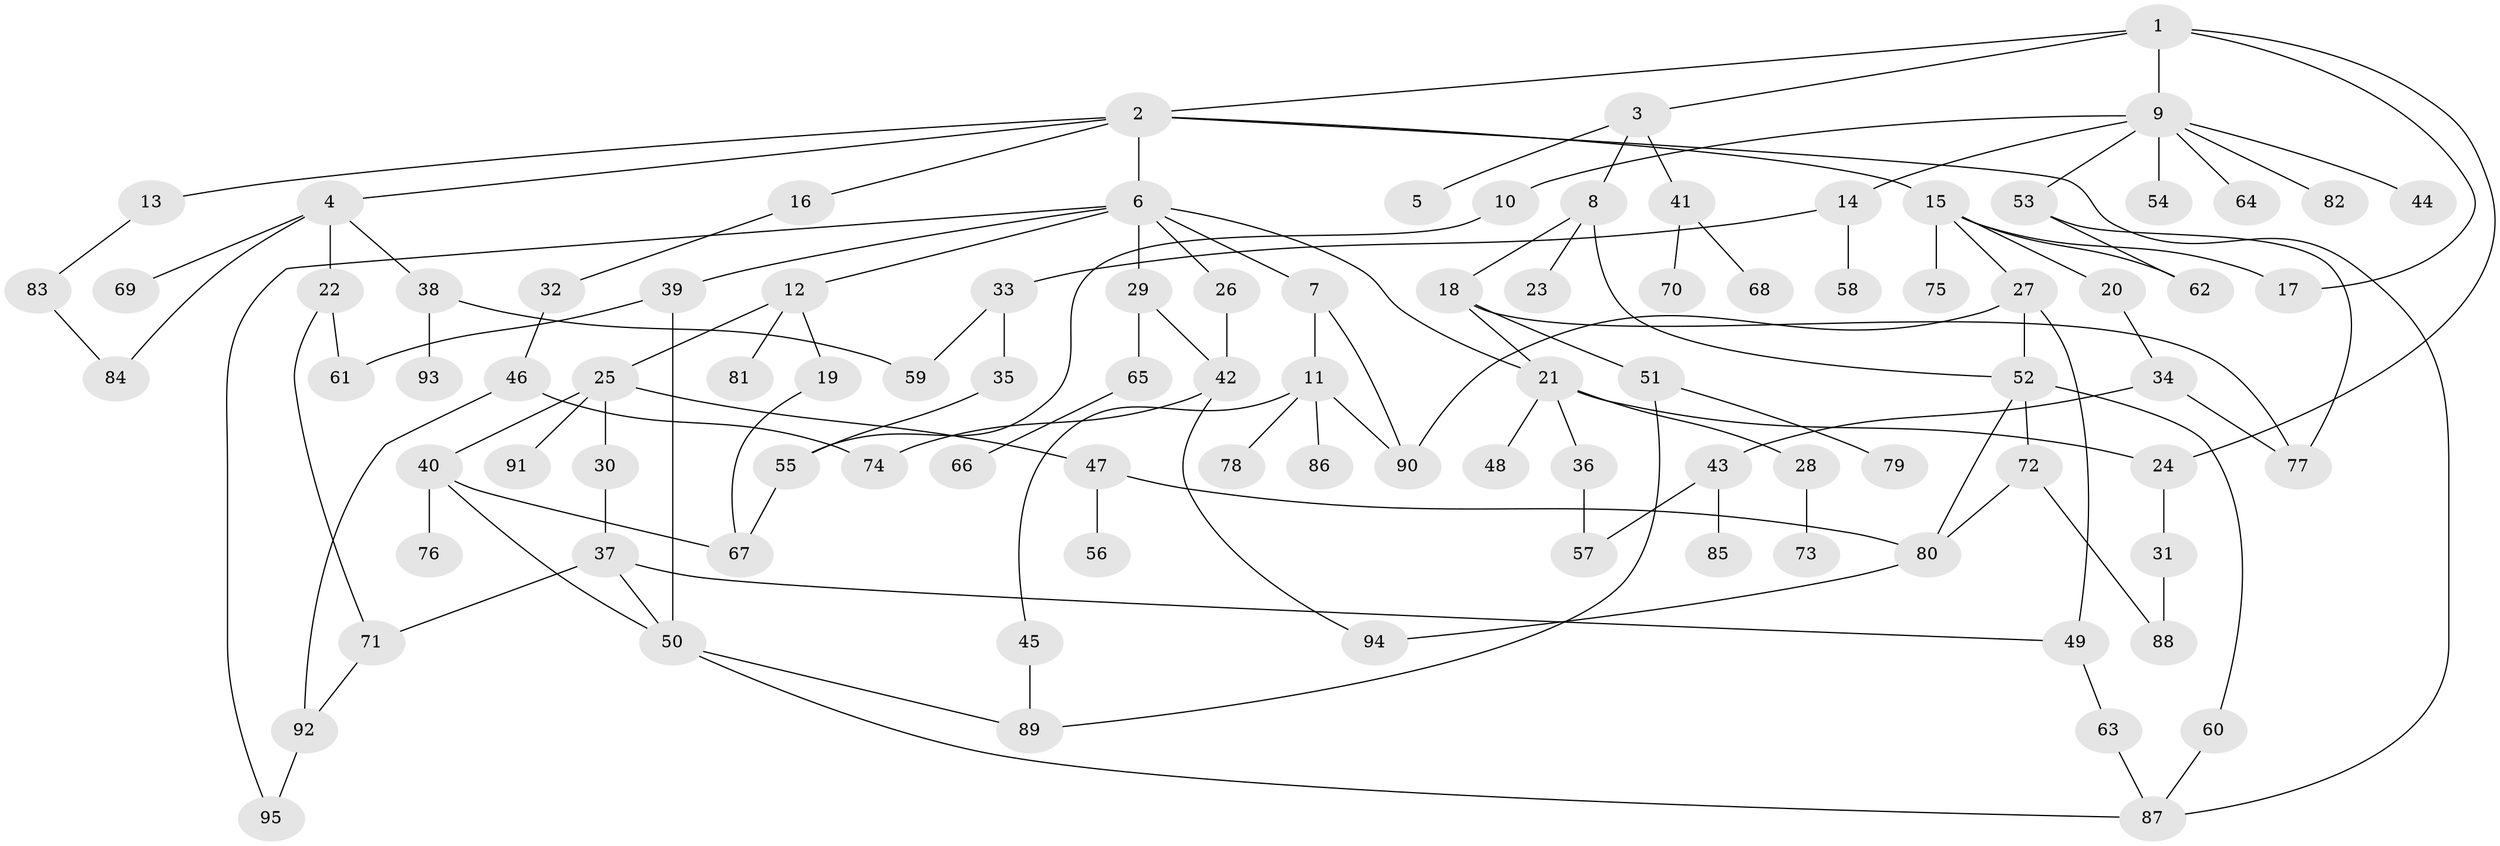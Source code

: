 // Generated by graph-tools (version 1.1) at 2025/34/03/09/25 02:34:09]
// undirected, 95 vertices, 127 edges
graph export_dot {
graph [start="1"]
  node [color=gray90,style=filled];
  1;
  2;
  3;
  4;
  5;
  6;
  7;
  8;
  9;
  10;
  11;
  12;
  13;
  14;
  15;
  16;
  17;
  18;
  19;
  20;
  21;
  22;
  23;
  24;
  25;
  26;
  27;
  28;
  29;
  30;
  31;
  32;
  33;
  34;
  35;
  36;
  37;
  38;
  39;
  40;
  41;
  42;
  43;
  44;
  45;
  46;
  47;
  48;
  49;
  50;
  51;
  52;
  53;
  54;
  55;
  56;
  57;
  58;
  59;
  60;
  61;
  62;
  63;
  64;
  65;
  66;
  67;
  68;
  69;
  70;
  71;
  72;
  73;
  74;
  75;
  76;
  77;
  78;
  79;
  80;
  81;
  82;
  83;
  84;
  85;
  86;
  87;
  88;
  89;
  90;
  91;
  92;
  93;
  94;
  95;
  1 -- 2;
  1 -- 3;
  1 -- 9;
  1 -- 17;
  1 -- 24;
  2 -- 4;
  2 -- 6;
  2 -- 13;
  2 -- 15;
  2 -- 16;
  2 -- 87;
  3 -- 5;
  3 -- 8;
  3 -- 41;
  4 -- 22;
  4 -- 38;
  4 -- 69;
  4 -- 84;
  6 -- 7;
  6 -- 12;
  6 -- 21;
  6 -- 26;
  6 -- 29;
  6 -- 39;
  6 -- 95;
  7 -- 11;
  7 -- 90;
  8 -- 18;
  8 -- 23;
  8 -- 52;
  9 -- 10;
  9 -- 14;
  9 -- 44;
  9 -- 53;
  9 -- 54;
  9 -- 64;
  9 -- 82;
  10 -- 55;
  11 -- 45;
  11 -- 78;
  11 -- 86;
  11 -- 90;
  12 -- 19;
  12 -- 25;
  12 -- 81;
  13 -- 83;
  14 -- 33;
  14 -- 58;
  15 -- 20;
  15 -- 27;
  15 -- 75;
  15 -- 62;
  15 -- 17;
  16 -- 32;
  18 -- 51;
  18 -- 21;
  18 -- 77;
  19 -- 67;
  20 -- 34;
  21 -- 28;
  21 -- 36;
  21 -- 48;
  21 -- 24;
  22 -- 61;
  22 -- 71;
  24 -- 31;
  25 -- 30;
  25 -- 40;
  25 -- 47;
  25 -- 91;
  26 -- 42;
  27 -- 90;
  27 -- 49;
  27 -- 52;
  28 -- 73;
  29 -- 42;
  29 -- 65;
  30 -- 37;
  31 -- 88;
  32 -- 46;
  33 -- 35;
  33 -- 59;
  34 -- 43;
  34 -- 77;
  35 -- 55;
  36 -- 57;
  37 -- 49;
  37 -- 50;
  37 -- 71;
  38 -- 93;
  38 -- 59;
  39 -- 50;
  39 -- 61;
  40 -- 76;
  40 -- 67;
  40 -- 50;
  41 -- 68;
  41 -- 70;
  42 -- 94;
  42 -- 74;
  43 -- 85;
  43 -- 57;
  45 -- 89;
  46 -- 74;
  46 -- 92;
  47 -- 56;
  47 -- 80;
  49 -- 63;
  50 -- 87;
  50 -- 89;
  51 -- 79;
  51 -- 89;
  52 -- 60;
  52 -- 72;
  52 -- 80;
  53 -- 62;
  53 -- 77;
  55 -- 67;
  60 -- 87;
  63 -- 87;
  65 -- 66;
  71 -- 92;
  72 -- 88;
  72 -- 80;
  80 -- 94;
  83 -- 84;
  92 -- 95;
}
